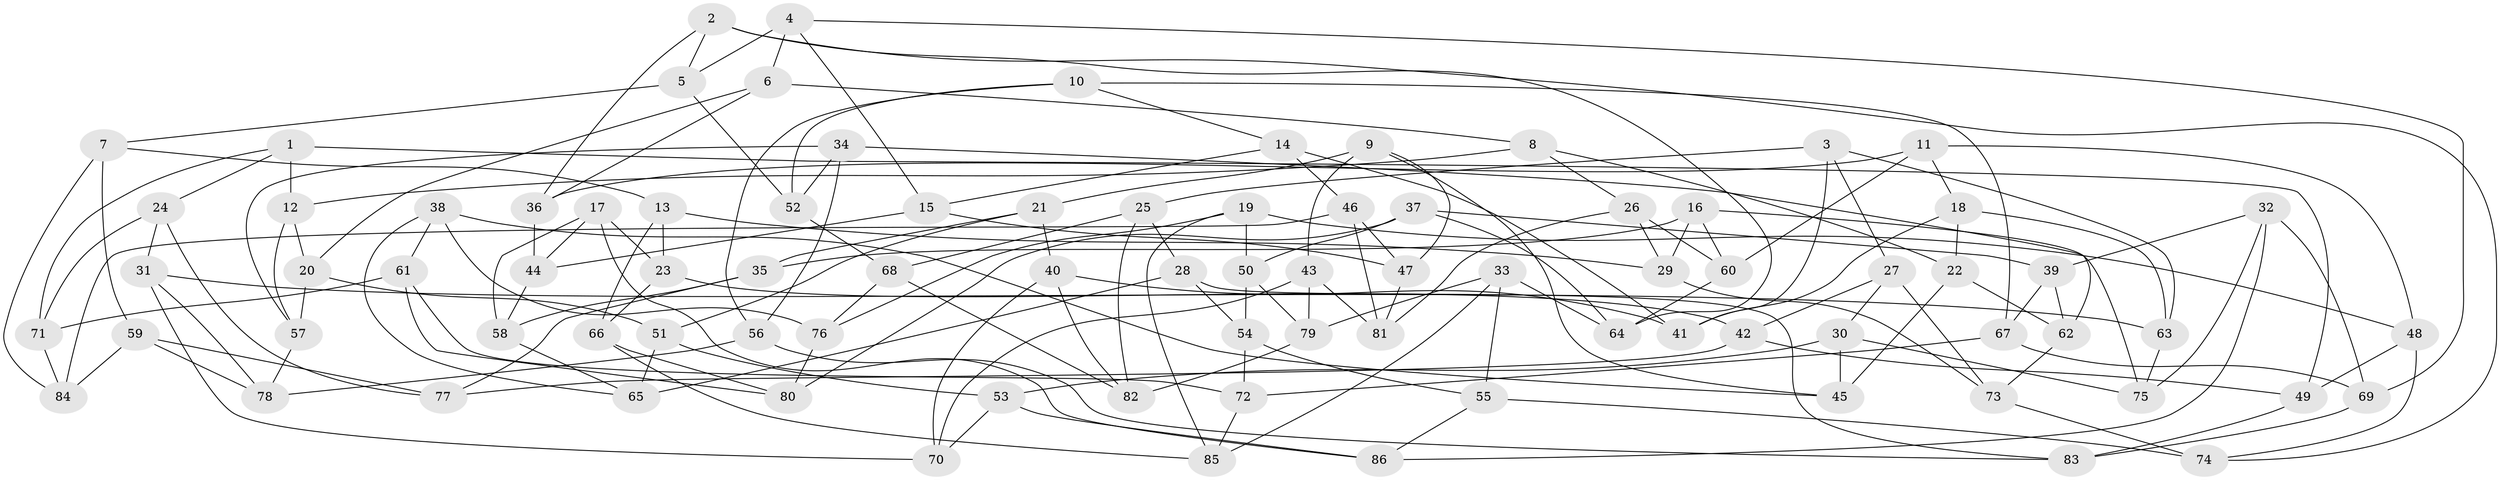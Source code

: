 // Generated by graph-tools (version 1.1) at 2025/26/03/09/25 03:26:55]
// undirected, 86 vertices, 172 edges
graph export_dot {
graph [start="1"]
  node [color=gray90,style=filled];
  1;
  2;
  3;
  4;
  5;
  6;
  7;
  8;
  9;
  10;
  11;
  12;
  13;
  14;
  15;
  16;
  17;
  18;
  19;
  20;
  21;
  22;
  23;
  24;
  25;
  26;
  27;
  28;
  29;
  30;
  31;
  32;
  33;
  34;
  35;
  36;
  37;
  38;
  39;
  40;
  41;
  42;
  43;
  44;
  45;
  46;
  47;
  48;
  49;
  50;
  51;
  52;
  53;
  54;
  55;
  56;
  57;
  58;
  59;
  60;
  61;
  62;
  63;
  64;
  65;
  66;
  67;
  68;
  69;
  70;
  71;
  72;
  73;
  74;
  75;
  76;
  77;
  78;
  79;
  80;
  81;
  82;
  83;
  84;
  85;
  86;
  1 -- 24;
  1 -- 12;
  1 -- 49;
  1 -- 71;
  2 -- 74;
  2 -- 5;
  2 -- 36;
  2 -- 64;
  3 -- 41;
  3 -- 25;
  3 -- 27;
  3 -- 63;
  4 -- 69;
  4 -- 6;
  4 -- 5;
  4 -- 15;
  5 -- 7;
  5 -- 52;
  6 -- 36;
  6 -- 8;
  6 -- 20;
  7 -- 84;
  7 -- 59;
  7 -- 13;
  8 -- 22;
  8 -- 26;
  8 -- 12;
  9 -- 43;
  9 -- 45;
  9 -- 47;
  9 -- 21;
  10 -- 14;
  10 -- 56;
  10 -- 67;
  10 -- 52;
  11 -- 36;
  11 -- 48;
  11 -- 60;
  11 -- 18;
  12 -- 57;
  12 -- 20;
  13 -- 29;
  13 -- 23;
  13 -- 66;
  14 -- 46;
  14 -- 15;
  14 -- 41;
  15 -- 44;
  15 -- 47;
  16 -- 29;
  16 -- 60;
  16 -- 35;
  16 -- 75;
  17 -- 86;
  17 -- 44;
  17 -- 58;
  17 -- 23;
  18 -- 22;
  18 -- 41;
  18 -- 63;
  19 -- 85;
  19 -- 48;
  19 -- 76;
  19 -- 50;
  20 -- 51;
  20 -- 57;
  21 -- 35;
  21 -- 51;
  21 -- 40;
  22 -- 45;
  22 -- 62;
  23 -- 66;
  23 -- 42;
  24 -- 31;
  24 -- 71;
  24 -- 77;
  25 -- 82;
  25 -- 68;
  25 -- 28;
  26 -- 81;
  26 -- 29;
  26 -- 60;
  27 -- 42;
  27 -- 30;
  27 -- 73;
  28 -- 65;
  28 -- 83;
  28 -- 54;
  29 -- 73;
  30 -- 75;
  30 -- 45;
  30 -- 53;
  31 -- 70;
  31 -- 78;
  31 -- 63;
  32 -- 69;
  32 -- 75;
  32 -- 86;
  32 -- 39;
  33 -- 64;
  33 -- 55;
  33 -- 79;
  33 -- 85;
  34 -- 62;
  34 -- 57;
  34 -- 56;
  34 -- 52;
  35 -- 77;
  35 -- 58;
  36 -- 44;
  37 -- 39;
  37 -- 50;
  37 -- 64;
  37 -- 80;
  38 -- 45;
  38 -- 61;
  38 -- 65;
  38 -- 76;
  39 -- 67;
  39 -- 62;
  40 -- 82;
  40 -- 70;
  40 -- 41;
  42 -- 49;
  42 -- 77;
  43 -- 79;
  43 -- 70;
  43 -- 81;
  44 -- 58;
  46 -- 81;
  46 -- 84;
  46 -- 47;
  47 -- 81;
  48 -- 74;
  48 -- 49;
  49 -- 83;
  50 -- 54;
  50 -- 79;
  51 -- 65;
  51 -- 53;
  52 -- 68;
  53 -- 70;
  53 -- 86;
  54 -- 72;
  54 -- 55;
  55 -- 86;
  55 -- 74;
  56 -- 83;
  56 -- 78;
  57 -- 78;
  58 -- 65;
  59 -- 84;
  59 -- 77;
  59 -- 78;
  60 -- 64;
  61 -- 72;
  61 -- 71;
  61 -- 80;
  62 -- 73;
  63 -- 75;
  66 -- 85;
  66 -- 80;
  67 -- 69;
  67 -- 72;
  68 -- 82;
  68 -- 76;
  69 -- 83;
  71 -- 84;
  72 -- 85;
  73 -- 74;
  76 -- 80;
  79 -- 82;
}
